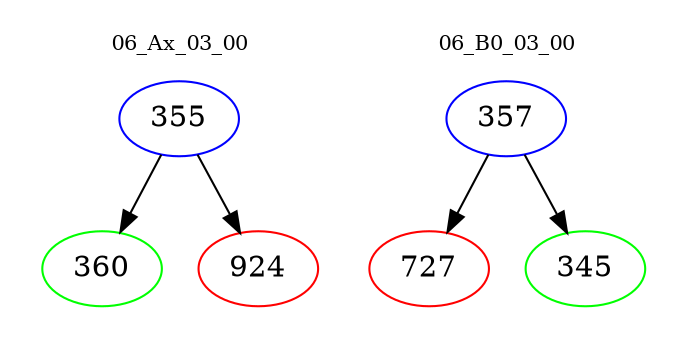 digraph{
subgraph cluster_0 {
color = white
label = "06_Ax_03_00";
fontsize=10;
T0_355 [label="355", color="blue"]
T0_355 -> T0_360 [color="black"]
T0_360 [label="360", color="green"]
T0_355 -> T0_924 [color="black"]
T0_924 [label="924", color="red"]
}
subgraph cluster_1 {
color = white
label = "06_B0_03_00";
fontsize=10;
T1_357 [label="357", color="blue"]
T1_357 -> T1_727 [color="black"]
T1_727 [label="727", color="red"]
T1_357 -> T1_345 [color="black"]
T1_345 [label="345", color="green"]
}
}
